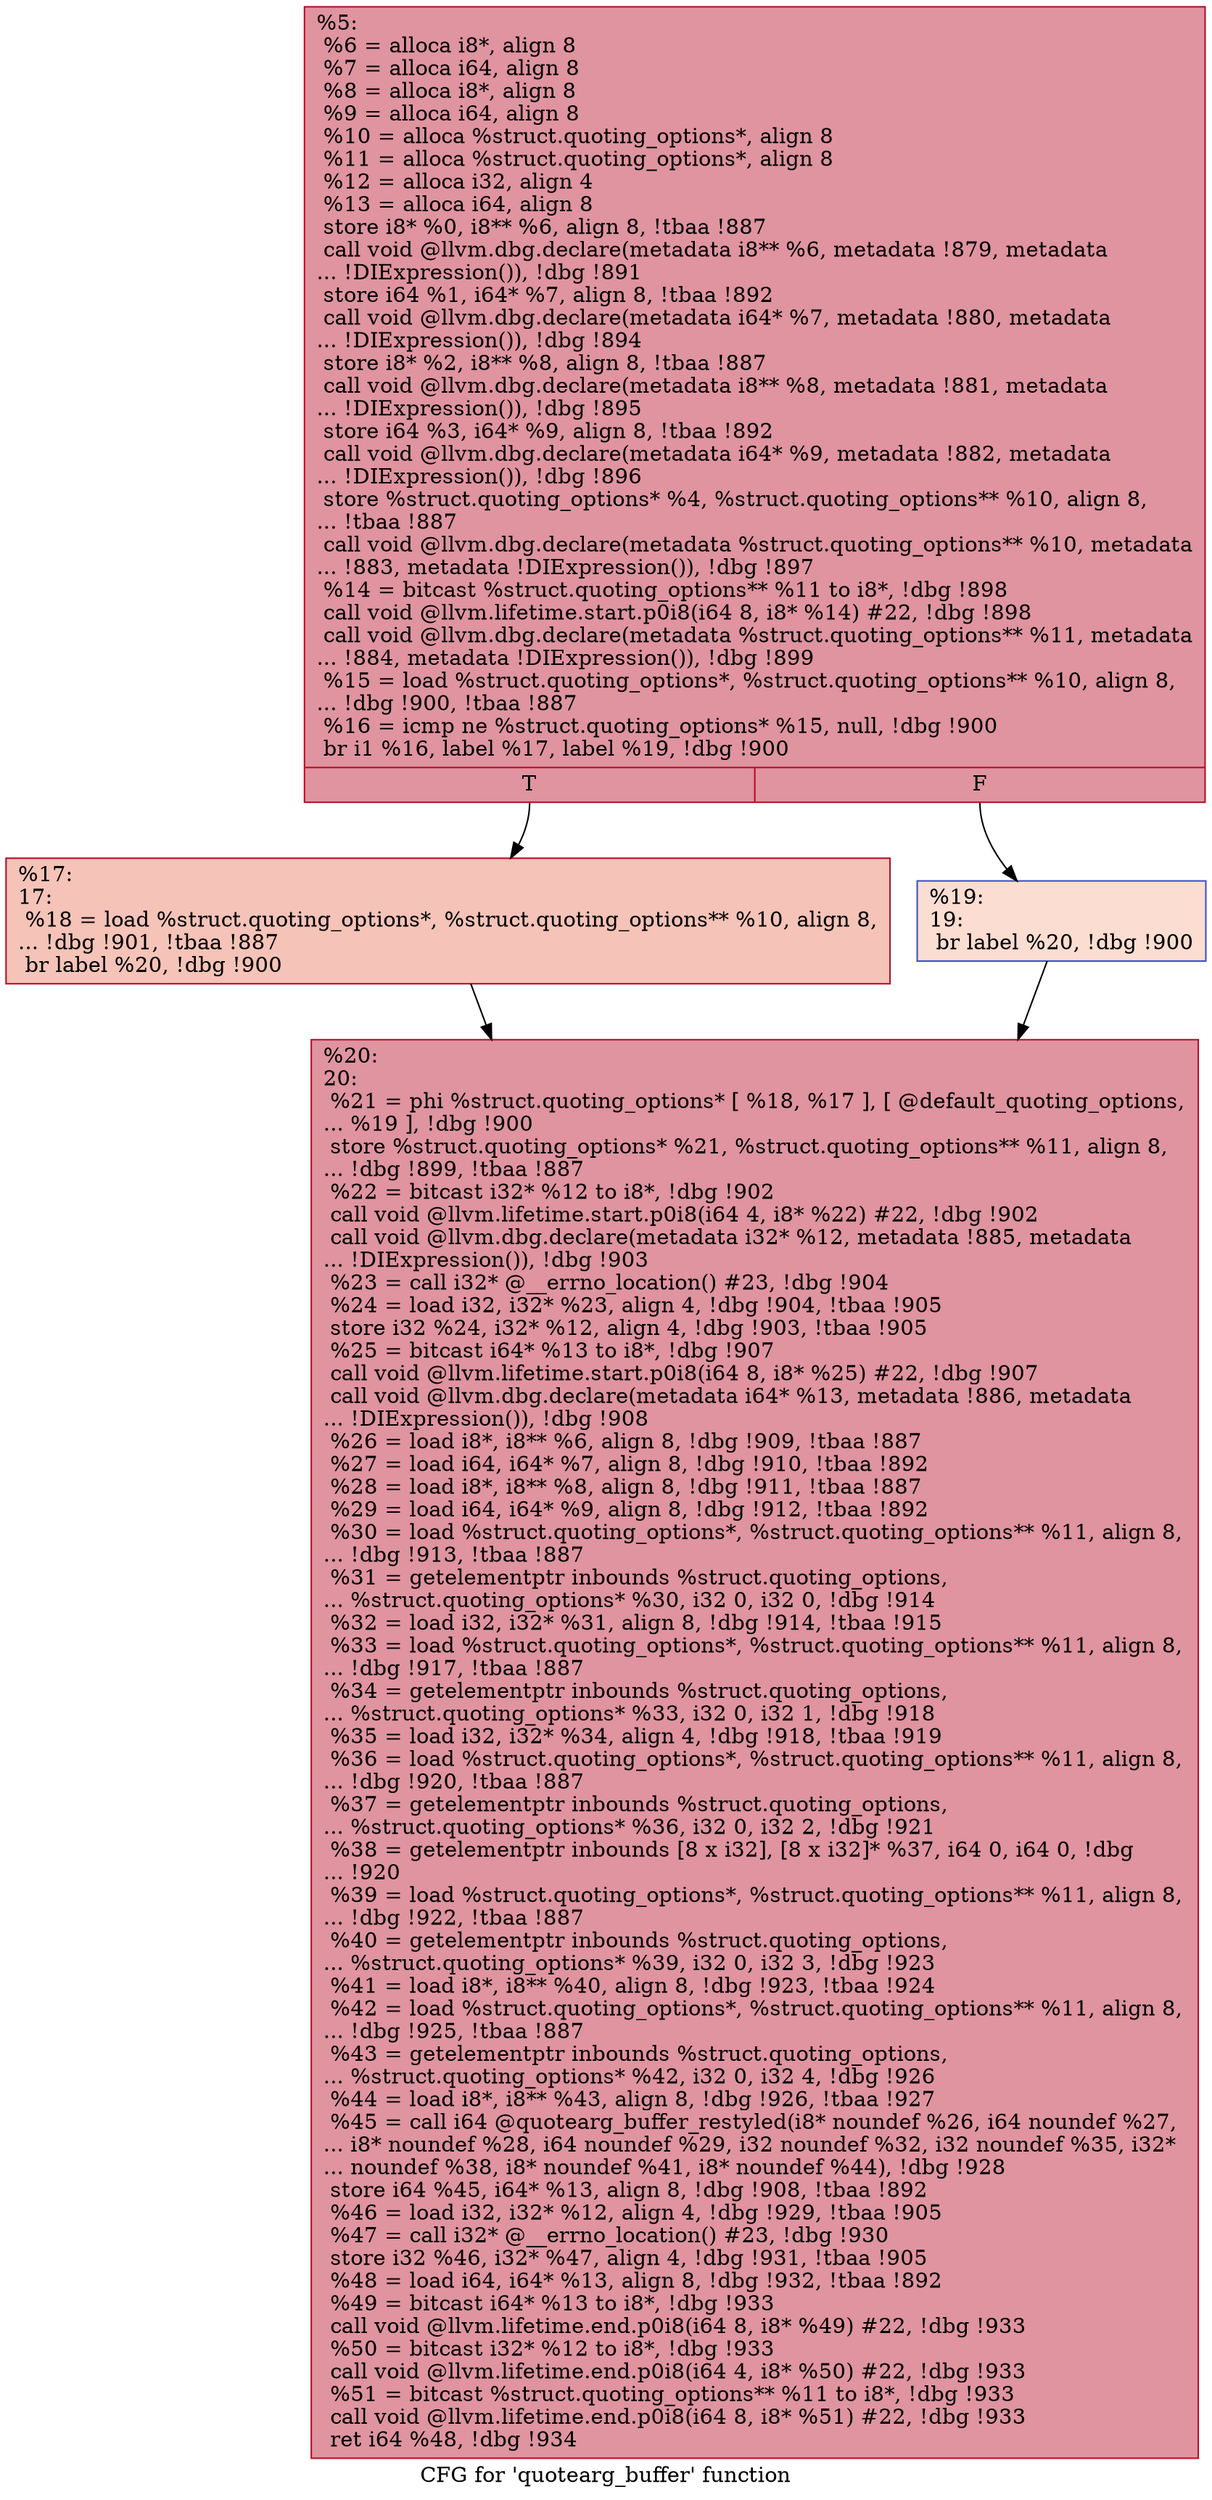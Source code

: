 digraph "CFG for 'quotearg_buffer' function" {
	label="CFG for 'quotearg_buffer' function";

	Node0x13e7b20 [shape=record,color="#b70d28ff", style=filled, fillcolor="#b70d2870",label="{%5:\l  %6 = alloca i8*, align 8\l  %7 = alloca i64, align 8\l  %8 = alloca i8*, align 8\l  %9 = alloca i64, align 8\l  %10 = alloca %struct.quoting_options*, align 8\l  %11 = alloca %struct.quoting_options*, align 8\l  %12 = alloca i32, align 4\l  %13 = alloca i64, align 8\l  store i8* %0, i8** %6, align 8, !tbaa !887\l  call void @llvm.dbg.declare(metadata i8** %6, metadata !879, metadata\l... !DIExpression()), !dbg !891\l  store i64 %1, i64* %7, align 8, !tbaa !892\l  call void @llvm.dbg.declare(metadata i64* %7, metadata !880, metadata\l... !DIExpression()), !dbg !894\l  store i8* %2, i8** %8, align 8, !tbaa !887\l  call void @llvm.dbg.declare(metadata i8** %8, metadata !881, metadata\l... !DIExpression()), !dbg !895\l  store i64 %3, i64* %9, align 8, !tbaa !892\l  call void @llvm.dbg.declare(metadata i64* %9, metadata !882, metadata\l... !DIExpression()), !dbg !896\l  store %struct.quoting_options* %4, %struct.quoting_options** %10, align 8,\l... !tbaa !887\l  call void @llvm.dbg.declare(metadata %struct.quoting_options** %10, metadata\l... !883, metadata !DIExpression()), !dbg !897\l  %14 = bitcast %struct.quoting_options** %11 to i8*, !dbg !898\l  call void @llvm.lifetime.start.p0i8(i64 8, i8* %14) #22, !dbg !898\l  call void @llvm.dbg.declare(metadata %struct.quoting_options** %11, metadata\l... !884, metadata !DIExpression()), !dbg !899\l  %15 = load %struct.quoting_options*, %struct.quoting_options** %10, align 8,\l... !dbg !900, !tbaa !887\l  %16 = icmp ne %struct.quoting_options* %15, null, !dbg !900\l  br i1 %16, label %17, label %19, !dbg !900\l|{<s0>T|<s1>F}}"];
	Node0x13e7b20:s0 -> Node0x13e7ba0;
	Node0x13e7b20:s1 -> Node0x13e7bf0;
	Node0x13e7ba0 [shape=record,color="#b70d28ff", style=filled, fillcolor="#e8765c70",label="{%17:\l17:                                               \l  %18 = load %struct.quoting_options*, %struct.quoting_options** %10, align 8,\l... !dbg !901, !tbaa !887\l  br label %20, !dbg !900\l}"];
	Node0x13e7ba0 -> Node0x13e7c40;
	Node0x13e7bf0 [shape=record,color="#3d50c3ff", style=filled, fillcolor="#f7b39670",label="{%19:\l19:                                               \l  br label %20, !dbg !900\l}"];
	Node0x13e7bf0 -> Node0x13e7c40;
	Node0x13e7c40 [shape=record,color="#b70d28ff", style=filled, fillcolor="#b70d2870",label="{%20:\l20:                                               \l  %21 = phi %struct.quoting_options* [ %18, %17 ], [ @default_quoting_options,\l... %19 ], !dbg !900\l  store %struct.quoting_options* %21, %struct.quoting_options** %11, align 8,\l... !dbg !899, !tbaa !887\l  %22 = bitcast i32* %12 to i8*, !dbg !902\l  call void @llvm.lifetime.start.p0i8(i64 4, i8* %22) #22, !dbg !902\l  call void @llvm.dbg.declare(metadata i32* %12, metadata !885, metadata\l... !DIExpression()), !dbg !903\l  %23 = call i32* @__errno_location() #23, !dbg !904\l  %24 = load i32, i32* %23, align 4, !dbg !904, !tbaa !905\l  store i32 %24, i32* %12, align 4, !dbg !903, !tbaa !905\l  %25 = bitcast i64* %13 to i8*, !dbg !907\l  call void @llvm.lifetime.start.p0i8(i64 8, i8* %25) #22, !dbg !907\l  call void @llvm.dbg.declare(metadata i64* %13, metadata !886, metadata\l... !DIExpression()), !dbg !908\l  %26 = load i8*, i8** %6, align 8, !dbg !909, !tbaa !887\l  %27 = load i64, i64* %7, align 8, !dbg !910, !tbaa !892\l  %28 = load i8*, i8** %8, align 8, !dbg !911, !tbaa !887\l  %29 = load i64, i64* %9, align 8, !dbg !912, !tbaa !892\l  %30 = load %struct.quoting_options*, %struct.quoting_options** %11, align 8,\l... !dbg !913, !tbaa !887\l  %31 = getelementptr inbounds %struct.quoting_options,\l... %struct.quoting_options* %30, i32 0, i32 0, !dbg !914\l  %32 = load i32, i32* %31, align 8, !dbg !914, !tbaa !915\l  %33 = load %struct.quoting_options*, %struct.quoting_options** %11, align 8,\l... !dbg !917, !tbaa !887\l  %34 = getelementptr inbounds %struct.quoting_options,\l... %struct.quoting_options* %33, i32 0, i32 1, !dbg !918\l  %35 = load i32, i32* %34, align 4, !dbg !918, !tbaa !919\l  %36 = load %struct.quoting_options*, %struct.quoting_options** %11, align 8,\l... !dbg !920, !tbaa !887\l  %37 = getelementptr inbounds %struct.quoting_options,\l... %struct.quoting_options* %36, i32 0, i32 2, !dbg !921\l  %38 = getelementptr inbounds [8 x i32], [8 x i32]* %37, i64 0, i64 0, !dbg\l... !920\l  %39 = load %struct.quoting_options*, %struct.quoting_options** %11, align 8,\l... !dbg !922, !tbaa !887\l  %40 = getelementptr inbounds %struct.quoting_options,\l... %struct.quoting_options* %39, i32 0, i32 3, !dbg !923\l  %41 = load i8*, i8** %40, align 8, !dbg !923, !tbaa !924\l  %42 = load %struct.quoting_options*, %struct.quoting_options** %11, align 8,\l... !dbg !925, !tbaa !887\l  %43 = getelementptr inbounds %struct.quoting_options,\l... %struct.quoting_options* %42, i32 0, i32 4, !dbg !926\l  %44 = load i8*, i8** %43, align 8, !dbg !926, !tbaa !927\l  %45 = call i64 @quotearg_buffer_restyled(i8* noundef %26, i64 noundef %27,\l... i8* noundef %28, i64 noundef %29, i32 noundef %32, i32 noundef %35, i32*\l... noundef %38, i8* noundef %41, i8* noundef %44), !dbg !928\l  store i64 %45, i64* %13, align 8, !dbg !908, !tbaa !892\l  %46 = load i32, i32* %12, align 4, !dbg !929, !tbaa !905\l  %47 = call i32* @__errno_location() #23, !dbg !930\l  store i32 %46, i32* %47, align 4, !dbg !931, !tbaa !905\l  %48 = load i64, i64* %13, align 8, !dbg !932, !tbaa !892\l  %49 = bitcast i64* %13 to i8*, !dbg !933\l  call void @llvm.lifetime.end.p0i8(i64 8, i8* %49) #22, !dbg !933\l  %50 = bitcast i32* %12 to i8*, !dbg !933\l  call void @llvm.lifetime.end.p0i8(i64 4, i8* %50) #22, !dbg !933\l  %51 = bitcast %struct.quoting_options** %11 to i8*, !dbg !933\l  call void @llvm.lifetime.end.p0i8(i64 8, i8* %51) #22, !dbg !933\l  ret i64 %48, !dbg !934\l}"];
}
